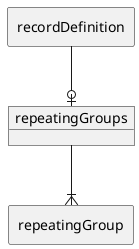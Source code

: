 @startuml
allowmixing
skinparam linetype ortho

rectangle "recordDefinition" as p1
rectangle "repeatingGroup" as c1
object "repeatingGroups" as e
p1 --o| e
e --|{ c1
@enduml